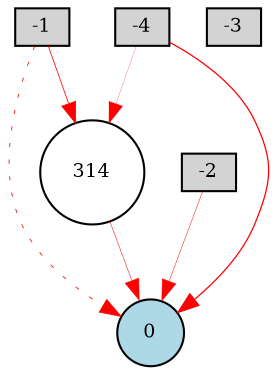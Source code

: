 digraph {
	node [fontsize=9 height=0.2 shape=circle width=0.2]
	-1 [fillcolor=lightgray shape=box style=filled]
	-2 [fillcolor=lightgray shape=box style=filled]
	-3 [fillcolor=lightgray shape=box style=filled]
	-4 [fillcolor=lightgray shape=box style=filled]
	0 [fillcolor=lightblue style=filled]
	314 [fillcolor=white style=filled]
	-1 -> 314 [color=red penwidth=0.38124094718869783 style=solid]
	-1 -> 0 [color=red penwidth=0.39775123265064416 style=dotted]
	-4 -> 0 [color=red penwidth=0.6080924758204084 style=solid]
	-4 -> 314 [color=red penwidth=0.1149669708291416 style=solid]
	314 -> 0 [color=red penwidth=0.24161426519338733 style=solid]
	-2 -> 0 [color=red penwidth=0.22403907809440388 style=solid]
}
